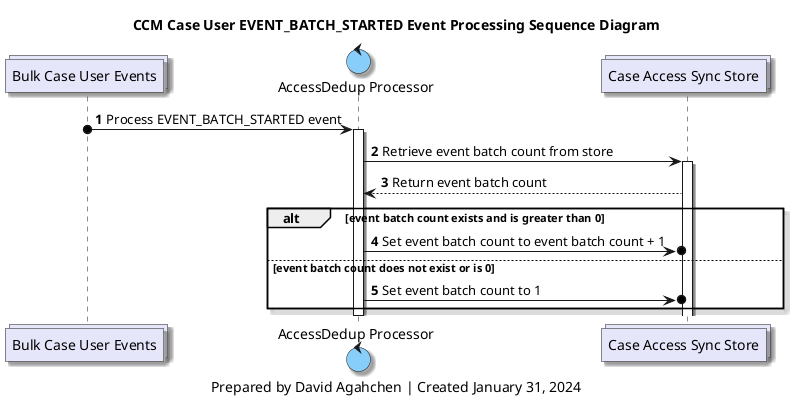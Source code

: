 @startuml
'hide footbox

skinparam Shadowing true
skinparam CollectionsBackgroundColor Lavender
skinparam ControlBackgroundColor LightSkyBlue
skinparam BoundaryBackgroundColor LightGrey

/' 
Available colours
https://plantuml-documentation.readthedocs.io/en/latest/formatting/color-names.html
'/

collections bulk_case_users_topic as "Bulk Case User Events"
control accessdedup_processor as "AccessDedup Processor"
collections case_access_sync_store as "Case Access Sync Store"

title
CCM Case User EVENT_BATCH_STARTED Event Processing Sequence Diagram
end title

autonumber

bulk_case_users_topic o-> accessdedup_processor : Process EVENT_BATCH_STARTED event

activate accessdedup_processor

accessdedup_processor -> case_access_sync_store : Retrieve event batch count from store
activate case_access_sync_store
case_access_sync_store --> accessdedup_processor : Return event batch count

alt event batch count exists and is greater than 0
    accessdedup_processor ->o case_access_sync_store : Set event batch count to event batch count + 1
else event batch count does not exist or is 0
    accessdedup_processor ->o case_access_sync_store : Set event batch count to 1
end

deactivate accessdedup_processor

caption
Prepared by David Agahchen | Created January 31, 2024
end caption
@enduml